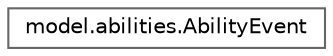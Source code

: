 digraph "Graphical Class Hierarchy"
{
 // LATEX_PDF_SIZE
  bgcolor="transparent";
  edge [fontname=Helvetica,fontsize=10,labelfontname=Helvetica,labelfontsize=10];
  node [fontname=Helvetica,fontsize=10,shape=box,height=0.2,width=0.4];
  rankdir="LR";
  Node0 [id="Node000000",label="model.abilities.AbilityEvent",height=0.2,width=0.4,color="grey40", fillcolor="white", style="filled",URL="$enummodel_1_1abilities_1_1AbilityEvent.html",tooltip="The AbilityEvent enum represents the different events that can trigger abilities in Pokémon battles."];
}
